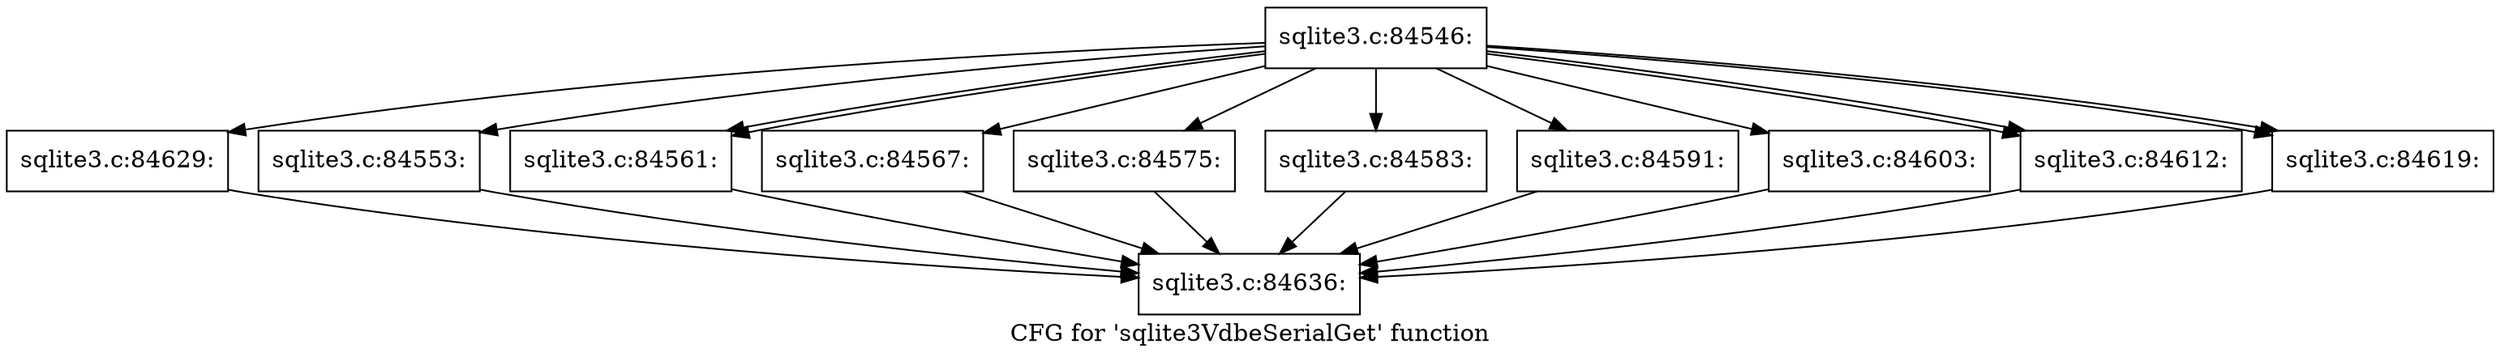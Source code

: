 digraph "CFG for 'sqlite3VdbeSerialGet' function" {
	label="CFG for 'sqlite3VdbeSerialGet' function";

	Node0x55c0f7f422c0 [shape=record,label="{sqlite3.c:84546:}"];
	Node0x55c0f7f422c0 -> Node0x55c0f7f44690;
	Node0x55c0f7f422c0 -> Node0x55c0f7f44a70;
	Node0x55c0f7f422c0 -> Node0x55c0f7f453d0;
	Node0x55c0f7f422c0 -> Node0x55c0f7f453d0;
	Node0x55c0f7f422c0 -> Node0x55c0f7f45810;
	Node0x55c0f7f422c0 -> Node0x55c0f7f46160;
	Node0x55c0f7f422c0 -> Node0x55c0f7f46e30;
	Node0x55c0f7f422c0 -> Node0x55c0f7f47e10;
	Node0x55c0f7f422c0 -> Node0x55c0f7f49100;
	Node0x55c0f7f422c0 -> Node0x55c0f7f4aeb0;
	Node0x55c0f7f422c0 -> Node0x55c0f7f4aeb0;
	Node0x55c0f7f422c0 -> Node0x55c0f5bfe1a0;
	Node0x55c0f7f422c0 -> Node0x55c0f5bfe1a0;
	Node0x55c0f7f44a70 [shape=record,label="{sqlite3.c:84553:}"];
	Node0x55c0f7f44a70 -> Node0x55c0f7f42b90;
	Node0x55c0f7f453d0 [shape=record,label="{sqlite3.c:84561:}"];
	Node0x55c0f7f453d0 -> Node0x55c0f7f42b90;
	Node0x55c0f7f45810 [shape=record,label="{sqlite3.c:84567:}"];
	Node0x55c0f7f45810 -> Node0x55c0f7f42b90;
	Node0x55c0f7f46160 [shape=record,label="{sqlite3.c:84575:}"];
	Node0x55c0f7f46160 -> Node0x55c0f7f42b90;
	Node0x55c0f7f46e30 [shape=record,label="{sqlite3.c:84583:}"];
	Node0x55c0f7f46e30 -> Node0x55c0f7f42b90;
	Node0x55c0f7f47e10 [shape=record,label="{sqlite3.c:84591:}"];
	Node0x55c0f7f47e10 -> Node0x55c0f7f42b90;
	Node0x55c0f7f49100 [shape=record,label="{sqlite3.c:84603:}"];
	Node0x55c0f7f49100 -> Node0x55c0f7f42b90;
	Node0x55c0f7f4aeb0 [shape=record,label="{sqlite3.c:84612:}"];
	Node0x55c0f7f4aeb0 -> Node0x55c0f7f42b90;
	Node0x55c0f5bfe1a0 [shape=record,label="{sqlite3.c:84619:}"];
	Node0x55c0f5bfe1a0 -> Node0x55c0f7f42b90;
	Node0x55c0f7f44690 [shape=record,label="{sqlite3.c:84629:}"];
	Node0x55c0f7f44690 -> Node0x55c0f7f42b90;
	Node0x55c0f7f42b90 [shape=record,label="{sqlite3.c:84636:}"];
}
